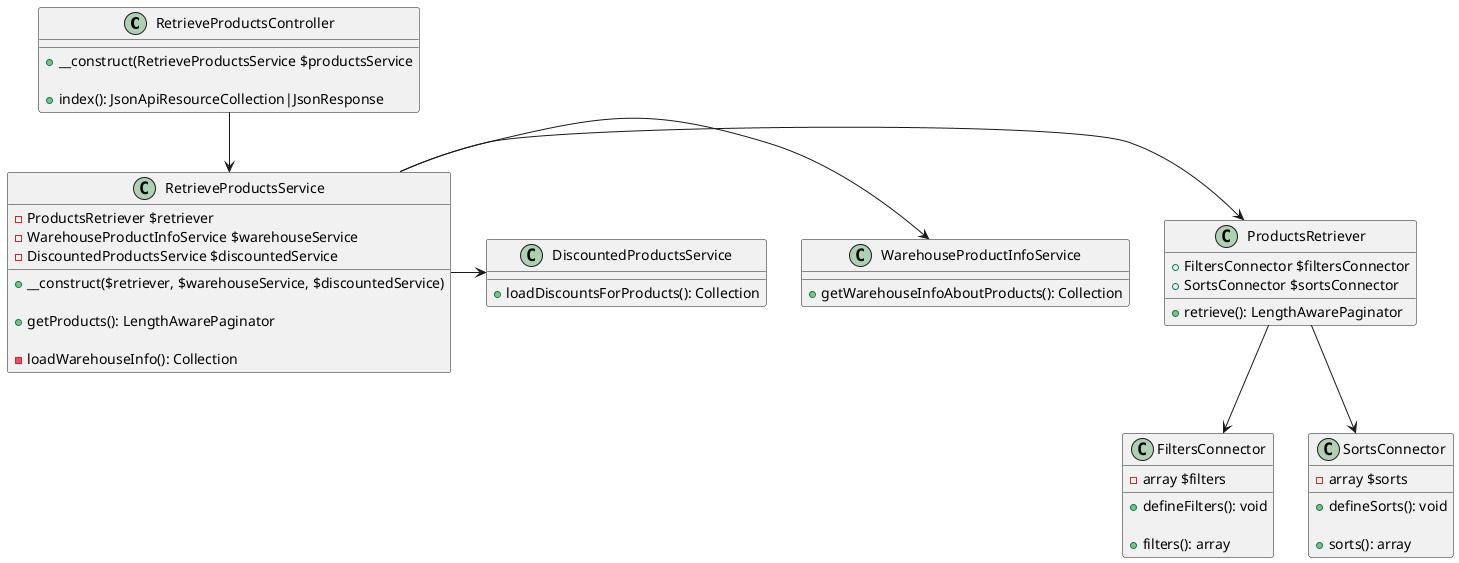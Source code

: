 @startuml

class RetrieveProductsController {
    + __construct(RetrieveProductsService $productsService

    + index(): JsonApiResourceCollection|JsonResponse
}

class RetrieveProductsService {
    - ProductsRetriever $retriever
    - WarehouseProductInfoService $warehouseService
    - DiscountedProductsService $discountedService

    + __construct($retriever, $warehouseService, $discountedService)

    + getProducts(): LengthAwarePaginator

    - loadWarehouseInfo(): Collection
}

class ProductsRetriever {
    + FiltersConnector $filtersConnector
    + SortsConnector $sortsConnector

    + retrieve(): LengthAwarePaginator
}

class FiltersConnector {
    - array $filters

    + defineFilters(): void

    + filters(): array
}

class SortsConnector {
    - array $sorts

    + defineSorts(): void

    + sorts(): array
}

class WarehouseProductInfoService {
    + getWarehouseInfoAboutProducts(): Collection
}

class DiscountedProductsService {
    + loadDiscountsForProducts(): Collection
}

RetrieveProductsController --> RetrieveProductsService

RetrieveProductsService -> ProductsRetriever
RetrieveProductsService -> WarehouseProductInfoService
RetrieveProductsService -> DiscountedProductsService

ProductsRetriever --> FiltersConnector
ProductsRetriever --> SortsConnector
@enduml